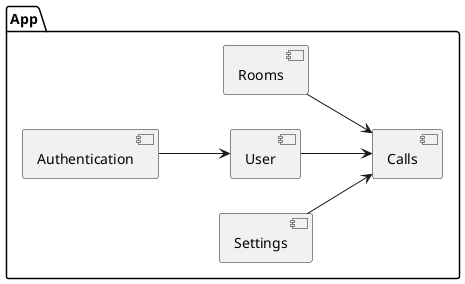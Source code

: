 @startuml
left to right direction

package "App" {
    [Rooms] as RoomsComponent
    [Authentication] as AuthComponent
    [Settings] as SettingsComponent
    [User] as UserComponent
    [Calls] as CallsComponent

    AuthComponent --> UserComponent
    RoomsComponent --> CallsComponent
    SettingsComponent --> CallsComponent
    UserComponent --> CallsComponent
}

@enduml